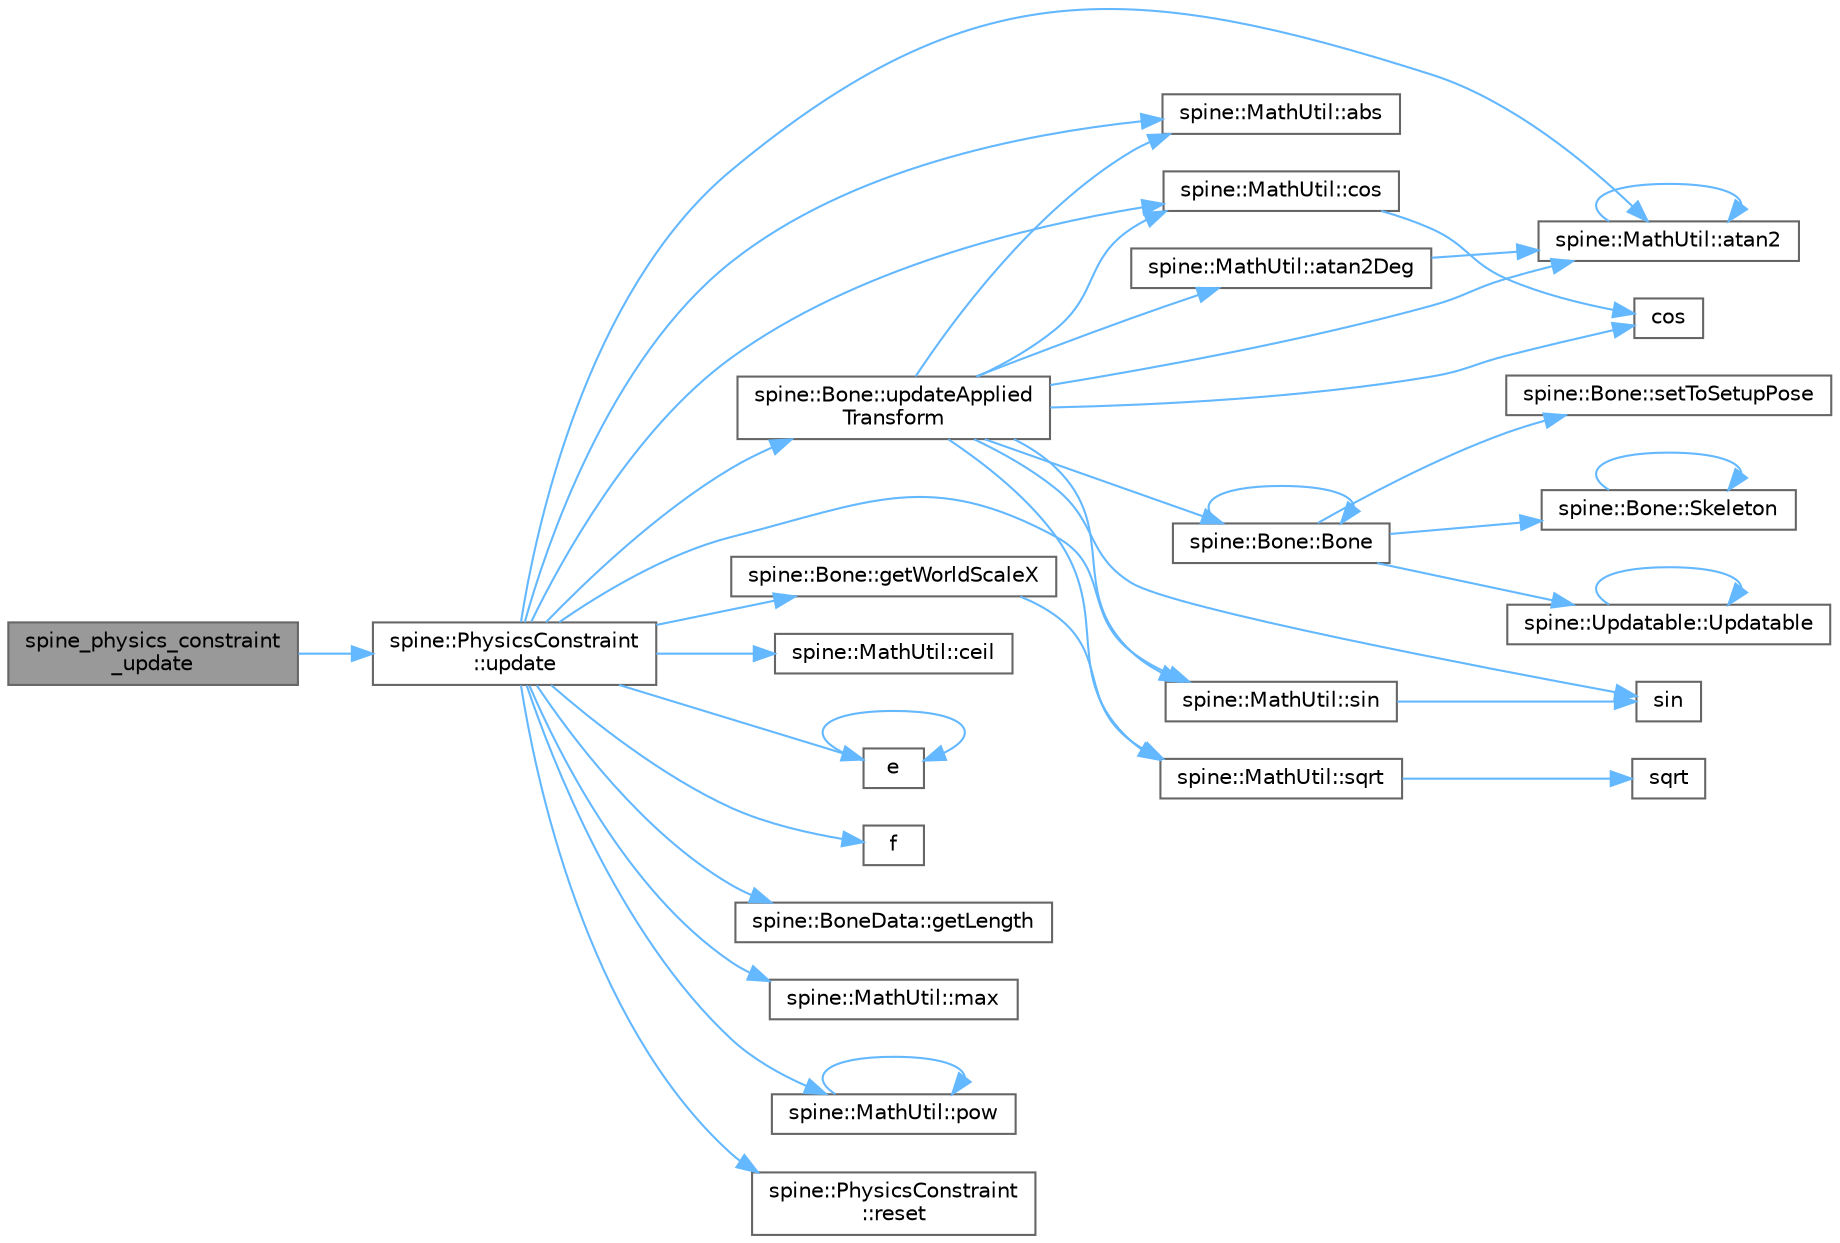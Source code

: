 digraph "spine_physics_constraint_update"
{
 // LATEX_PDF_SIZE
  bgcolor="transparent";
  edge [fontname=Helvetica,fontsize=10,labelfontname=Helvetica,labelfontsize=10];
  node [fontname=Helvetica,fontsize=10,shape=box,height=0.2,width=0.4];
  rankdir="LR";
  Node1 [id="Node000001",label="spine_physics_constraint\l_update",height=0.2,width=0.4,color="gray40", fillcolor="grey60", style="filled", fontcolor="black",tooltip=" "];
  Node1 -> Node2 [id="edge1_Node000001_Node000002",color="steelblue1",style="solid",tooltip=" "];
  Node2 [id="Node000002",label="spine::PhysicsConstraint\l::update",height=0.2,width=0.4,color="grey40", fillcolor="white", style="filled",URL="$classspine_1_1_physics_constraint.html#ae144634371a640fe6c5a5f1a843dfc59",tooltip=" "];
  Node2 -> Node3 [id="edge2_Node000002_Node000003",color="steelblue1",style="solid",tooltip=" "];
  Node3 [id="Node000003",label="spine::MathUtil::abs",height=0.2,width=0.4,color="grey40", fillcolor="white", style="filled",URL="$classspine_1_1_math_util.html#aa46d9fad3cdf39affc75789495376a86",tooltip=" "];
  Node2 -> Node4 [id="edge3_Node000002_Node000004",color="steelblue1",style="solid",tooltip=" "];
  Node4 [id="Node000004",label="spine::MathUtil::atan2",height=0.2,width=0.4,color="grey40", fillcolor="white", style="filled",URL="$classspine_1_1_math_util.html#a62cc50ea42400d975b8ad4c669ee1e91",tooltip=" "];
  Node4 -> Node4 [id="edge4_Node000004_Node000004",color="steelblue1",style="solid",tooltip=" "];
  Node2 -> Node5 [id="edge5_Node000002_Node000005",color="steelblue1",style="solid",tooltip=" "];
  Node5 [id="Node000005",label="spine::MathUtil::ceil",height=0.2,width=0.4,color="grey40", fillcolor="white", style="filled",URL="$classspine_1_1_math_util.html#aea6565bc5f6d38004a6ea1a1ab84c575",tooltip=" "];
  Node2 -> Node6 [id="edge6_Node000002_Node000006",color="steelblue1",style="solid",tooltip=" "];
  Node6 [id="Node000006",label="spine::MathUtil::cos",height=0.2,width=0.4,color="grey40", fillcolor="white", style="filled",URL="$classspine_1_1_math_util.html#a97451d93f217944863bf1a1218648b1a",tooltip="Returns the cosine in radians from a lookup table."];
  Node6 -> Node7 [id="edge7_Node000006_Node000007",color="steelblue1",style="solid",tooltip=" "];
  Node7 [id="Node000007",label="cos",height=0.2,width=0.4,color="grey40", fillcolor="white", style="filled",URL="$_array_cwise_unary_ops_8h.html#a92b03396990b0e9eea0731aa406e31a4",tooltip=" "];
  Node2 -> Node8 [id="edge8_Node000002_Node000008",color="steelblue1",style="solid",tooltip=" "];
  Node8 [id="Node000008",label="e",height=0.2,width=0.4,color="grey40", fillcolor="white", style="filled",URL="$_cwise__array__power__array_8cpp.html#a9cb86ff854760bf91a154f2724a9101d",tooltip=" "];
  Node8 -> Node8 [id="edge9_Node000008_Node000008",color="steelblue1",style="solid",tooltip=" "];
  Node2 -> Node9 [id="edge10_Node000002_Node000009",color="steelblue1",style="solid",tooltip=" "];
  Node9 [id="Node000009",label="f",height=0.2,width=0.4,color="grey40", fillcolor="white", style="filled",URL="$cxx11__tensor__map_8cpp.html#a7f507fea02198f6cb81c86640c7b1a4e",tooltip=" "];
  Node2 -> Node10 [id="edge11_Node000002_Node000010",color="steelblue1",style="solid",tooltip=" "];
  Node10 [id="Node000010",label="spine::BoneData::getLength",height=0.2,width=0.4,color="grey40", fillcolor="white", style="filled",URL="$classspine_1_1_bone_data.html#a65a3f149a10e801ca95ddb2c1ebc2bcf",tooltip=" "];
  Node2 -> Node11 [id="edge12_Node000002_Node000011",color="steelblue1",style="solid",tooltip=" "];
  Node11 [id="Node000011",label="spine::Bone::getWorldScaleX",height=0.2,width=0.4,color="grey40", fillcolor="white", style="filled",URL="$classspine_1_1_bone.html#a68dbc523096a4dac16013c5ade019f6b",tooltip="Returns the magnitide (always positive) of the world scale X."];
  Node11 -> Node12 [id="edge13_Node000011_Node000012",color="steelblue1",style="solid",tooltip=" "];
  Node12 [id="Node000012",label="spine::MathUtil::sqrt",height=0.2,width=0.4,color="grey40", fillcolor="white", style="filled",URL="$classspine_1_1_math_util.html#ae22ebef045fd25bff6c2482f32aa0a68",tooltip=" "];
  Node12 -> Node13 [id="edge14_Node000012_Node000013",color="steelblue1",style="solid",tooltip=" "];
  Node13 [id="Node000013",label="sqrt",height=0.2,width=0.4,color="grey40", fillcolor="white", style="filled",URL="$_array_cwise_unary_ops_8h.html#a656b9217a2fcb6de59dc8d1eb3079cc7",tooltip=" "];
  Node2 -> Node14 [id="edge15_Node000002_Node000014",color="steelblue1",style="solid",tooltip=" "];
  Node14 [id="Node000014",label="spine::MathUtil::max",height=0.2,width=0.4,color="grey40", fillcolor="white", style="filled",URL="$classspine_1_1_math_util.html#a61ce0db5c69055db5e7002bd927b6c52",tooltip=" "];
  Node2 -> Node15 [id="edge16_Node000002_Node000015",color="steelblue1",style="solid",tooltip=" "];
  Node15 [id="Node000015",label="spine::MathUtil::pow",height=0.2,width=0.4,color="grey40", fillcolor="white", style="filled",URL="$classspine_1_1_math_util.html#a2e3cfceb1861b440b7bcca494cb18f28",tooltip=" "];
  Node15 -> Node15 [id="edge17_Node000015_Node000015",color="steelblue1",style="solid",tooltip=" "];
  Node2 -> Node16 [id="edge18_Node000002_Node000016",color="steelblue1",style="solid",tooltip=" "];
  Node16 [id="Node000016",label="spine::PhysicsConstraint\l::reset",height=0.2,width=0.4,color="grey40", fillcolor="white", style="filled",URL="$classspine_1_1_physics_constraint.html#a93c6e48741439b76e94ea28444f085c0",tooltip=" "];
  Node2 -> Node17 [id="edge19_Node000002_Node000017",color="steelblue1",style="solid",tooltip=" "];
  Node17 [id="Node000017",label="spine::MathUtil::sin",height=0.2,width=0.4,color="grey40", fillcolor="white", style="filled",URL="$classspine_1_1_math_util.html#a4273237273a78e42ffbd9c07c9a47578",tooltip="Returns the sine in radians from a lookup table."];
  Node17 -> Node18 [id="edge20_Node000017_Node000018",color="steelblue1",style="solid",tooltip=" "];
  Node18 [id="Node000018",label="sin",height=0.2,width=0.4,color="grey40", fillcolor="white", style="filled",URL="$_array_cwise_unary_ops_8h.html#a9cfb0ea58bd813510a9e2db18a5e49f0",tooltip=" "];
  Node2 -> Node19 [id="edge21_Node000002_Node000019",color="steelblue1",style="solid",tooltip=" "];
  Node19 [id="Node000019",label="spine::Bone::updateApplied\lTransform",height=0.2,width=0.4,color="grey40", fillcolor="white", style="filled",URL="$classspine_1_1_bone.html#a08b8700dba49e0516e66a1a5ffff9bfd",tooltip=" "];
  Node19 -> Node3 [id="edge22_Node000019_Node000003",color="steelblue1",style="solid",tooltip=" "];
  Node19 -> Node4 [id="edge23_Node000019_Node000004",color="steelblue1",style="solid",tooltip=" "];
  Node19 -> Node20 [id="edge24_Node000019_Node000020",color="steelblue1",style="solid",tooltip=" "];
  Node20 [id="Node000020",label="spine::MathUtil::atan2Deg",height=0.2,width=0.4,color="grey40", fillcolor="white", style="filled",URL="$classspine_1_1_math_util.html#a783edfb25006a5361c86deb7daa50571",tooltip=" "];
  Node20 -> Node4 [id="edge25_Node000020_Node000004",color="steelblue1",style="solid",tooltip=" "];
  Node19 -> Node21 [id="edge26_Node000019_Node000021",color="steelblue1",style="solid",tooltip=" "];
  Node21 [id="Node000021",label="spine::Bone::Bone",height=0.2,width=0.4,color="grey40", fillcolor="white", style="filled",URL="$classspine_1_1_bone.html#ad156d6d752eb99c718020c8ca8c6f0f3",tooltip=" "];
  Node21 -> Node21 [id="edge27_Node000021_Node000021",color="steelblue1",style="solid",tooltip=" "];
  Node21 -> Node22 [id="edge28_Node000021_Node000022",color="steelblue1",style="solid",tooltip=" "];
  Node22 [id="Node000022",label="spine::Bone::setToSetupPose",height=0.2,width=0.4,color="grey40", fillcolor="white", style="filled",URL="$classspine_1_1_bone.html#a23c89f2fd82fab3e5d8459d75b4728c5",tooltip=" "];
  Node21 -> Node23 [id="edge29_Node000021_Node000023",color="steelblue1",style="solid",tooltip=" "];
  Node23 [id="Node000023",label="spine::Bone::Skeleton",height=0.2,width=0.4,color="grey40", fillcolor="white", style="filled",URL="$classspine_1_1_bone.html#a6a11291b70c2cbded85d321ce539c62f",tooltip=" "];
  Node23 -> Node23 [id="edge30_Node000023_Node000023",color="steelblue1",style="solid",tooltip=" "];
  Node21 -> Node24 [id="edge31_Node000021_Node000024",color="steelblue1",style="solid",tooltip=" "];
  Node24 [id="Node000024",label="spine::Updatable::Updatable",height=0.2,width=0.4,color="grey40", fillcolor="white", style="filled",URL="$classspine_1_1_updatable.html#a9a8b6c0e34f2958db872b6090455f90d",tooltip=" "];
  Node24 -> Node24 [id="edge32_Node000024_Node000024",color="steelblue1",style="solid",tooltip=" "];
  Node19 -> Node7 [id="edge33_Node000019_Node000007",color="steelblue1",style="solid",tooltip=" "];
  Node19 -> Node6 [id="edge34_Node000019_Node000006",color="steelblue1",style="solid",tooltip=" "];
  Node19 -> Node18 [id="edge35_Node000019_Node000018",color="steelblue1",style="solid",tooltip=" "];
  Node19 -> Node17 [id="edge36_Node000019_Node000017",color="steelblue1",style="solid",tooltip=" "];
  Node19 -> Node12 [id="edge37_Node000019_Node000012",color="steelblue1",style="solid",tooltip=" "];
}
